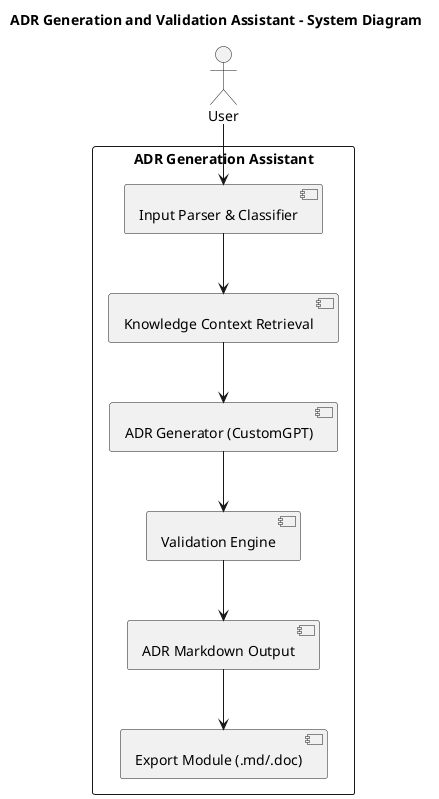 
@startuml
title ADR Generation and Validation Assistant - System Diagram

actor User
rectangle "ADR Generation Assistant" {
    [Input Parser & Classifier] --> [Knowledge Context Retrieval]
    [Knowledge Context Retrieval] --> [ADR Generator (CustomGPT)]
    [ADR Generator (CustomGPT)] --> [Validation Engine]
    [Validation Engine] --> [ADR Markdown Output]
    [ADR Markdown Output] --> [Export Module (.md/.doc)]
}

User --> [Input Parser & Classifier]

@enduml


